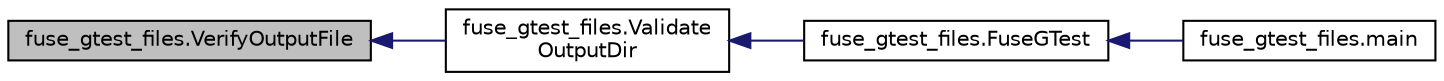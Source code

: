 digraph "fuse_gtest_files.VerifyOutputFile"
{
  edge [fontname="Helvetica",fontsize="10",labelfontname="Helvetica",labelfontsize="10"];
  node [fontname="Helvetica",fontsize="10",shape=record];
  rankdir="LR";
  Node50 [label="fuse_gtest_files.VerifyOutputFile",height=0.2,width=0.4,color="black", fillcolor="grey75", style="filled", fontcolor="black"];
  Node50 -> Node51 [dir="back",color="midnightblue",fontsize="10",style="solid",fontname="Helvetica"];
  Node51 [label="fuse_gtest_files.Validate\lOutputDir",height=0.2,width=0.4,color="black", fillcolor="white", style="filled",URL="$d3/dfa/namespacefuse__gtest__files.html#a9f584226b1f996ffff820e0751dbd458"];
  Node51 -> Node52 [dir="back",color="midnightblue",fontsize="10",style="solid",fontname="Helvetica"];
  Node52 [label="fuse_gtest_files.FuseGTest",height=0.2,width=0.4,color="black", fillcolor="white", style="filled",URL="$d3/dfa/namespacefuse__gtest__files.html#a4e7007ceec3a7a25617eac3342563ed6"];
  Node52 -> Node53 [dir="back",color="midnightblue",fontsize="10",style="solid",fontname="Helvetica"];
  Node53 [label="fuse_gtest_files.main",height=0.2,width=0.4,color="black", fillcolor="white", style="filled",URL="$d3/dfa/namespacefuse__gtest__files.html#a5eaf924c10970f574e1b0459cbbda75a"];
}
